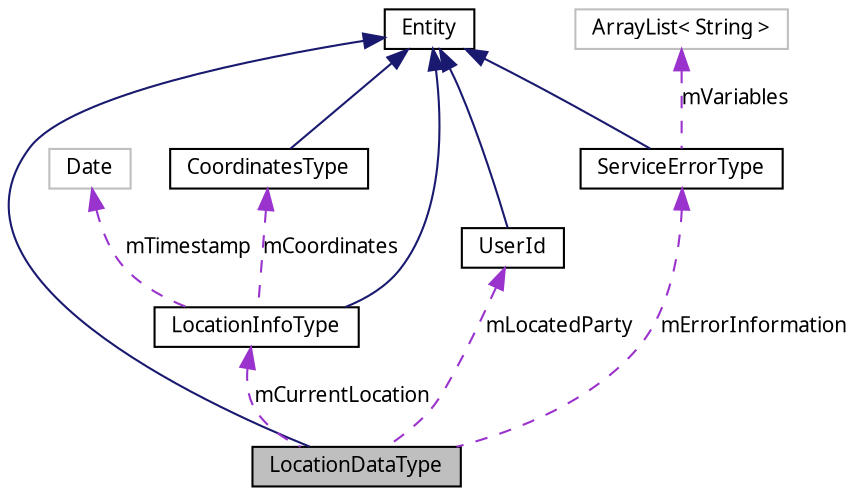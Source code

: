 digraph G
{
  bgcolor="transparent";
  edge [fontname="FreeSans.ttf",fontsize="10",labelfontname="FreeSans.ttf",labelfontsize="10"];
  node [fontname="FreeSans.ttf",fontsize="10",shape=record];
  Node1 [label="LocationDataType",height=0.2,width=0.4,color="black", fillcolor="grey75", style="filled" fontcolor="black"];
  Node2 -> Node1 [dir=back,color="midnightblue",fontsize="10",style="solid",fontname="FreeSans.ttf"];
  Node2 [label="Entity",height=0.2,width=0.4,color="black",URL="$interfacecom_1_1bluevia_1_1android_1_1commons_1_1_entity.html"];
  Node3 -> Node1 [dir=back,color="darkorchid3",fontsize="10",style="dashed",label="mLocatedParty",fontname="FreeSans.ttf"];
  Node3 [label="UserId",height=0.2,width=0.4,color="black",URL="$classcom_1_1bluevia_1_1android_1_1commons_1_1data_1_1_user_id.html"];
  Node2 -> Node3 [dir=back,color="midnightblue",fontsize="10",style="solid",fontname="FreeSans.ttf"];
  Node4 -> Node1 [dir=back,color="darkorchid3",fontsize="10",style="dashed",label="mErrorInformation",fontname="FreeSans.ttf"];
  Node4 [label="ServiceErrorType",height=0.2,width=0.4,color="black",URL="$classcom_1_1bluevia_1_1android_1_1location_1_1data_1_1_service_error_type.html"];
  Node2 -> Node4 [dir=back,color="midnightblue",fontsize="10",style="solid",fontname="FreeSans.ttf"];
  Node5 -> Node4 [dir=back,color="darkorchid3",fontsize="10",style="dashed",label="mVariables",fontname="FreeSans.ttf"];
  Node5 [label="ArrayList\< String \>",height=0.2,width=0.4,color="grey75"];
  Node6 -> Node1 [dir=back,color="darkorchid3",fontsize="10",style="dashed",label="mCurrentLocation",fontname="FreeSans.ttf"];
  Node6 [label="LocationInfoType",height=0.2,width=0.4,color="black",URL="$classcom_1_1bluevia_1_1android_1_1location_1_1data_1_1_location_info_type.html"];
  Node2 -> Node6 [dir=back,color="midnightblue",fontsize="10",style="solid",fontname="FreeSans.ttf"];
  Node7 -> Node6 [dir=back,color="darkorchid3",fontsize="10",style="dashed",label="mCoordinates",fontname="FreeSans.ttf"];
  Node7 [label="CoordinatesType",height=0.2,width=0.4,color="black",URL="$classcom_1_1bluevia_1_1android_1_1location_1_1data_1_1_coordinates_type.html"];
  Node2 -> Node7 [dir=back,color="midnightblue",fontsize="10",style="solid",fontname="FreeSans.ttf"];
  Node8 -> Node6 [dir=back,color="darkorchid3",fontsize="10",style="dashed",label="mTimestamp",fontname="FreeSans.ttf"];
  Node8 [label="Date",height=0.2,width=0.4,color="grey75"];
}
